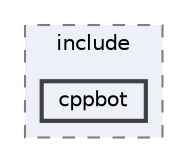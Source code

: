 digraph "build/include/cppbot"
{
 // LATEX_PDF_SIZE
  bgcolor="transparent";
  edge [fontname=Helvetica,fontsize=10,labelfontname=Helvetica,labelfontsize=10];
  node [fontname=Helvetica,fontsize=10,shape=box,height=0.2,width=0.4];
  compound=true
  subgraph clusterdir_8f2980731aba7ec7b9fcae5764f196e3 {
    graph [ bgcolor="#edf0f7", pencolor="grey50", label="include", fontname=Helvetica,fontsize=10 style="filled,dashed", URL="dir_8f2980731aba7ec7b9fcae5764f196e3.html",tooltip=""]
  dir_8a5f375564d639c9224138596e63cd06 [label="cppbot", fillcolor="#edf0f7", color="grey25", style="filled,bold", URL="dir_8a5f375564d639c9224138596e63cd06.html",tooltip=""];
  }
}

